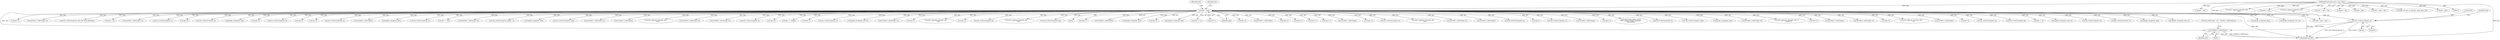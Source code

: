 digraph "0_tcpdump_ffde45acf3348f8353fb4064a1b21683ee6b5ddf@array" {
"1000347" [label="(Call,ND_TCHECK2(tptr[0], 4))"];
"1000142" [label="(Call,tptr = pptr)"];
"1000128" [label="(MethodParameterIn,const u_char *pptr)"];
"1000357" [label="(Call,EXTRACT_32BITS(tptr))"];
"1002483" [label="(Call,ipaddr_string(ndo, tptr))"];
"1002288" [label="(Call,ipaddr_string(ndo, tptr+2))"];
"1002353" [label="(Call,tptr+2)"];
"1002198" [label="(Call,EXTRACT_16BITS(tptr+2))"];
"1001642" [label="(Call,ND_TCHECK2(tptr[0], BGP_MP_NLRI_MINSIZE))"];
"1002391" [label="(Call,tptr +=8)"];
"1002246" [label="(Call,EXTRACT_32BITS(tptr+2))"];
"1000208" [label="(Call,pptr + len)"];
"1000615" [label="(Call,ND_TCHECK2(tptr[0], 3))"];
"1002312" [label="(Call,tptr+6)"];
"1002613" [label="(Call,ND_TCHECK2(tptr[3], 8))"];
"1000358" [label="(Identifier,tptr)"];
"1002915" [label="(MethodReturn,RET)"];
"1002886" [label="(Call,print_unknown_data(ndo, pptr, \"\n\t    \", len))"];
"1002462" [label="(Call,ipaddr_string(ndo, tptr))"];
"1002261" [label="(Call,tptr+2)"];
"1002529" [label="(Call,ND_TCHECK2(tptr[0], 8))"];
"1000346" [label="(Block,)"];
"1002335" [label="(Call,tptr+6)"];
"1000128" [label="(MethodParameterIn,const u_char *pptr)"];
"1002629" [label="(Call,tptr+3)"];
"1002493" [label="(Call,ND_TCHECK2(tptr[0], 4))"];
"1000493" [label="(Call,EXTRACT_32BITS(tptr))"];
"1000331" [label="(Call,ipaddr_string(ndo, tptr))"];
"1002472" [label="(Call,ND_TCHECK2(tptr[0], 8))"];
"1001097" [label="(Call,tptr += tlen)"];
"1002250" [label="(Call,EXTRACT_16BITS(tptr+6))"];
"1002602" [label="(Call,ND_TCHECK2(tptr[3], length - 3))"];
"1000567" [label="(Call,ipaddr_string(ndo, tptr))"];
"1000357" [label="(Call,EXTRACT_32BITS(tptr))"];
"1000663" [label="(Call,ND_TCHECK2(tptr[0], tlen))"];
"1002260" [label="(Call,EXTRACT_32BITS(tptr+2))"];
"1000142" [label="(Call,tptr = pptr)"];
"1002664" [label="(Call,EXTRACT_32BITS(tptr))"];
"1002125" [label="(Call,pptr + len)"];
"1001092" [label="(Call,print_unknown_data(ndo, tptr, \"\n\t    \", tlen))"];
"1002361" [label="(Call,EXTRACT_16BITS(tptr+4))"];
"1002905" [label="(Call,print_unknown_data(ndo, pptr, \"\n\t    \", len))"];
"1002203" [label="(Call,EXTRACT_32BITS(tptr+4))"];
"1002155" [label="(Call,ND_TCHECK2(tptr[0], 2))"];
"1002362" [label="(Call,tptr+4)"];
"1000206" [label="(Call,tptr < pptr + len)"];
"1002636" [label="(Call,tptr += length)"];
"1002123" [label="(Call,tptr = pptr + len)"];
"1000352" [label="(Call,ND_PRINT((ndo, \"%u\", EXTRACT_32BITS(tptr))))"];
"1002402" [label="(Call,tptr+1)"];
"1000354" [label="(Identifier,ndo)"];
"1000486" [label="(Call,ND_TCHECK2(tptr[0], 4))"];
"1002207" [label="(Call,ipaddr_string(ndo, tptr+4))"];
"1002435" [label="(Call,EXTRACT_24BITS(tptr+2))"];
"1002586" [label="(Call,tptr+1)"];
"1001627" [label="(Call,pptr + len)"];
"1000351" [label="(Literal,4)"];
"1002556" [label="(Call,print_unknown_data(ndo, tptr, \"\n\t      \", tlen))"];
"1002373" [label="(Call,tptr+2)"];
"1000445" [label="(Call,ND_TCHECK2(tptr[0], 8))"];
"1000682" [label="(Call,print_unknown_data(ndo, tptr, \"\n\t    \", tlen))"];
"1000385" [label="(Call,ND_TCHECK2(tptr[0], len))"];
"1000130" [label="(Block,)"];
"1002436" [label="(Call,tptr+2)"];
"1000426" [label="(Call,EXTRACT_32BITS(tptr))"];
"1002540" [label="(Call,ipaddr_string(ndo, tptr))"];
"1002209" [label="(Call,tptr+4)"];
"1000598" [label="(Call,ipaddr_string(ndo, tptr))"];
"1002440" [label="(Call,tptr +=5)"];
"1002225" [label="(Call,tptr+2)"];
"1001170" [label="(Call,tptr - pptr)"];
"1000144" [label="(Identifier,pptr)"];
"1002229" [label="(Call,tptr+6)"];
"1001625" [label="(Call,tptr = pptr + len)"];
"1002162" [label="(Call,EXTRACT_16BITS(tptr))"];
"1002290" [label="(Call,tptr+2)"];
"1002358" [label="(Call,tptr+3)"];
"1000355" [label="(Block,)"];
"1002247" [label="(Call,tptr+2)"];
"1002319" [label="(Call,tptr+7)"];
"1001649" [label="(Call,EXTRACT_16BITS(tptr))"];
"1002304" [label="(Call,tptr+2)"];
"1002644" [label="(Call,ND_TCHECK2(tptr[0], 4))"];
"1000348" [label="(Call,tptr[0])"];
"1001617" [label="(Call,print_unknown_data(ndo, tptr, \"\n\t    \", tlen))"];
"1002585" [label="(Call,EXTRACT_16BITS(tptr+1))"];
"1000622" [label="(Call,EXTRACT_16BITS(tptr))"];
"1000557" [label="(Call,ND_TCHECK2(tptr[0], 4))"];
"1000347" [label="(Call,ND_TCHECK2(tptr[0], 4))"];
"1002095" [label="(Call,tptr-3)"];
"1002412" [label="(Call,ND_TCHECK2(tptr[0], 5))"];
"1000406" [label="(Call,EXTRACT_16BITS(tptr))"];
"1002329" [label="(Call,tptr+6)"];
"1000170" [label="(Call,tok2str(bgp_origin_values,\n\t\t\t\t\t\t\"Unknown Origin Typecode\",\n\t\t\t\t\t\ttptr[0]))"];
"1000321" [label="(Call,ND_TCHECK2(tptr[0], 4))"];
"1001073" [label="(Call,ND_TCHECK2(tptr[0], tlen))"];
"1002520" [label="(Call,ipaddr_string(ndo, tptr))"];
"1000200" [label="(Call,bgp_attr_get_as_size(ndo, atype, pptr, len))"];
"1002228" [label="(Call,EXTRACT_16BITS(tptr+6))"];
"1002627" [label="(Call,print_unknown_data(ndo, tptr+3,\"\n\t      \", length-3))"];
"1002199" [label="(Call,tptr+2)"];
"1002844" [label="(Call,EXTRACT_32BITS(tptr))"];
"1002372" [label="(Call,EXTRACT_16BITS(tptr+2))"];
"1002251" [label="(Call,tptr+6)"];
"1002382" [label="(Call,print_unknown_data(ndo, tptr, \"\n\t      \", 8))"];
"1000143" [label="(Identifier,tptr)"];
"1000461" [label="(Call,EXTRACT_32BITS(tptr))"];
"1002204" [label="(Call,tptr+4)"];
"1002509" [label="(Call,ND_TCHECK2(tptr[0], 8))"];
"1002451" [label="(Call,ND_TCHECK2(tptr[0], 8))"];
"1001696" [label="(Call,tptr - pptr)"];
"1000542" [label="(Call,tptr +=4)"];
"1002302" [label="(Call,ipaddr_string(ndo, tptr+2))"];
"1000587" [label="(Call,ND_TCHECK2(tptr[0], 4))"];
"1002566" [label="(Call,ND_TCHECK2(tptr[0], 3))"];
"1000146" [label="(Identifier,tlen)"];
"1002503" [label="(Call,ipaddr_string(ndo, tptr))"];
"1002223" [label="(Call,ipaddr_string(ndo, tptr+2))"];
"1000347" -> "1000346"  [label="AST: "];
"1000347" -> "1000351"  [label="CFG: "];
"1000348" -> "1000347"  [label="AST: "];
"1000351" -> "1000347"  [label="AST: "];
"1000354" -> "1000347"  [label="CFG: "];
"1000347" -> "1002915"  [label="DDG: tptr[0]"];
"1000347" -> "1002915"  [label="DDG: ND_TCHECK2(tptr[0], 4)"];
"1000142" -> "1000347"  [label="DDG: tptr"];
"1000347" -> "1000357"  [label="DDG: tptr[0]"];
"1000142" -> "1000130"  [label="AST: "];
"1000142" -> "1000144"  [label="CFG: "];
"1000143" -> "1000142"  [label="AST: "];
"1000144" -> "1000142"  [label="AST: "];
"1000146" -> "1000142"  [label="CFG: "];
"1000142" -> "1002915"  [label="DDG: pptr"];
"1000142" -> "1002915"  [label="DDG: tptr"];
"1000128" -> "1000142"  [label="DDG: pptr"];
"1000142" -> "1000170"  [label="DDG: tptr"];
"1000142" -> "1000206"  [label="DDG: tptr"];
"1000142" -> "1000321"  [label="DDG: tptr"];
"1000142" -> "1000331"  [label="DDG: tptr"];
"1000142" -> "1000357"  [label="DDG: tptr"];
"1000142" -> "1000385"  [label="DDG: tptr"];
"1000142" -> "1000406"  [label="DDG: tptr"];
"1000142" -> "1000426"  [label="DDG: tptr"];
"1000142" -> "1000445"  [label="DDG: tptr"];
"1000142" -> "1000461"  [label="DDG: tptr"];
"1000142" -> "1000486"  [label="DDG: tptr"];
"1000142" -> "1000493"  [label="DDG: tptr"];
"1000142" -> "1000542"  [label="DDG: tptr"];
"1000142" -> "1000557"  [label="DDG: tptr"];
"1000142" -> "1000567"  [label="DDG: tptr"];
"1000142" -> "1000587"  [label="DDG: tptr"];
"1000142" -> "1000598"  [label="DDG: tptr"];
"1000142" -> "1000615"  [label="DDG: tptr"];
"1000142" -> "1000622"  [label="DDG: tptr"];
"1000142" -> "1000663"  [label="DDG: tptr"];
"1000142" -> "1000682"  [label="DDG: tptr"];
"1000142" -> "1001073"  [label="DDG: tptr"];
"1000142" -> "1001092"  [label="DDG: tptr"];
"1000142" -> "1001097"  [label="DDG: tptr"];
"1000142" -> "1001617"  [label="DDG: tptr"];
"1000142" -> "1001642"  [label="DDG: tptr"];
"1000142" -> "1001649"  [label="DDG: tptr"];
"1000142" -> "1002095"  [label="DDG: tptr"];
"1000142" -> "1002155"  [label="DDG: tptr"];
"1000142" -> "1002162"  [label="DDG: tptr"];
"1000142" -> "1002198"  [label="DDG: tptr"];
"1000142" -> "1002199"  [label="DDG: tptr"];
"1000142" -> "1002203"  [label="DDG: tptr"];
"1000142" -> "1002204"  [label="DDG: tptr"];
"1000142" -> "1002207"  [label="DDG: tptr"];
"1000142" -> "1002209"  [label="DDG: tptr"];
"1000142" -> "1002223"  [label="DDG: tptr"];
"1000142" -> "1002225"  [label="DDG: tptr"];
"1000142" -> "1002228"  [label="DDG: tptr"];
"1000142" -> "1002229"  [label="DDG: tptr"];
"1000142" -> "1002246"  [label="DDG: tptr"];
"1000142" -> "1002247"  [label="DDG: tptr"];
"1000142" -> "1002250"  [label="DDG: tptr"];
"1000142" -> "1002251"  [label="DDG: tptr"];
"1000142" -> "1002260"  [label="DDG: tptr"];
"1000142" -> "1002261"  [label="DDG: tptr"];
"1000142" -> "1002288"  [label="DDG: tptr"];
"1000142" -> "1002290"  [label="DDG: tptr"];
"1000142" -> "1002302"  [label="DDG: tptr"];
"1000142" -> "1002304"  [label="DDG: tptr"];
"1000142" -> "1002312"  [label="DDG: tptr"];
"1000142" -> "1002319"  [label="DDG: tptr"];
"1000142" -> "1002329"  [label="DDG: tptr"];
"1000142" -> "1002335"  [label="DDG: tptr"];
"1000142" -> "1002353"  [label="DDG: tptr"];
"1000142" -> "1002358"  [label="DDG: tptr"];
"1000142" -> "1002361"  [label="DDG: tptr"];
"1000142" -> "1002362"  [label="DDG: tptr"];
"1000142" -> "1002372"  [label="DDG: tptr"];
"1000142" -> "1002373"  [label="DDG: tptr"];
"1000142" -> "1002382"  [label="DDG: tptr"];
"1000142" -> "1002391"  [label="DDG: tptr"];
"1000142" -> "1002402"  [label="DDG: tptr"];
"1000142" -> "1002412"  [label="DDG: tptr"];
"1000142" -> "1002435"  [label="DDG: tptr"];
"1000142" -> "1002436"  [label="DDG: tptr"];
"1000142" -> "1002440"  [label="DDG: tptr"];
"1000142" -> "1002451"  [label="DDG: tptr"];
"1000142" -> "1002462"  [label="DDG: tptr"];
"1000142" -> "1002472"  [label="DDG: tptr"];
"1000142" -> "1002483"  [label="DDG: tptr"];
"1000142" -> "1002493"  [label="DDG: tptr"];
"1000142" -> "1002503"  [label="DDG: tptr"];
"1000142" -> "1002509"  [label="DDG: tptr"];
"1000142" -> "1002520"  [label="DDG: tptr"];
"1000142" -> "1002529"  [label="DDG: tptr"];
"1000142" -> "1002540"  [label="DDG: tptr"];
"1000142" -> "1002556"  [label="DDG: tptr"];
"1000142" -> "1002566"  [label="DDG: tptr"];
"1000142" -> "1002585"  [label="DDG: tptr"];
"1000142" -> "1002586"  [label="DDG: tptr"];
"1000142" -> "1002602"  [label="DDG: tptr"];
"1000142" -> "1002613"  [label="DDG: tptr"];
"1000142" -> "1002627"  [label="DDG: tptr"];
"1000142" -> "1002629"  [label="DDG: tptr"];
"1000142" -> "1002636"  [label="DDG: tptr"];
"1000142" -> "1002644"  [label="DDG: tptr"];
"1000142" -> "1002664"  [label="DDG: tptr"];
"1000142" -> "1002844"  [label="DDG: tptr"];
"1000128" -> "1000125"  [label="AST: "];
"1000128" -> "1002915"  [label="DDG: pptr"];
"1000128" -> "1000200"  [label="DDG: pptr"];
"1000128" -> "1000206"  [label="DDG: pptr"];
"1000128" -> "1000208"  [label="DDG: pptr"];
"1000128" -> "1001170"  [label="DDG: pptr"];
"1000128" -> "1001625"  [label="DDG: pptr"];
"1000128" -> "1001627"  [label="DDG: pptr"];
"1000128" -> "1001696"  [label="DDG: pptr"];
"1000128" -> "1002123"  [label="DDG: pptr"];
"1000128" -> "1002125"  [label="DDG: pptr"];
"1000128" -> "1002886"  [label="DDG: pptr"];
"1000128" -> "1002905"  [label="DDG: pptr"];
"1000357" -> "1000355"  [label="AST: "];
"1000357" -> "1000358"  [label="CFG: "];
"1000358" -> "1000357"  [label="AST: "];
"1000352" -> "1000357"  [label="CFG: "];
"1000357" -> "1002915"  [label="DDG: EXTRACT_32BITS(tptr)"];
"1000357" -> "1002915"  [label="DDG: tptr"];
}
